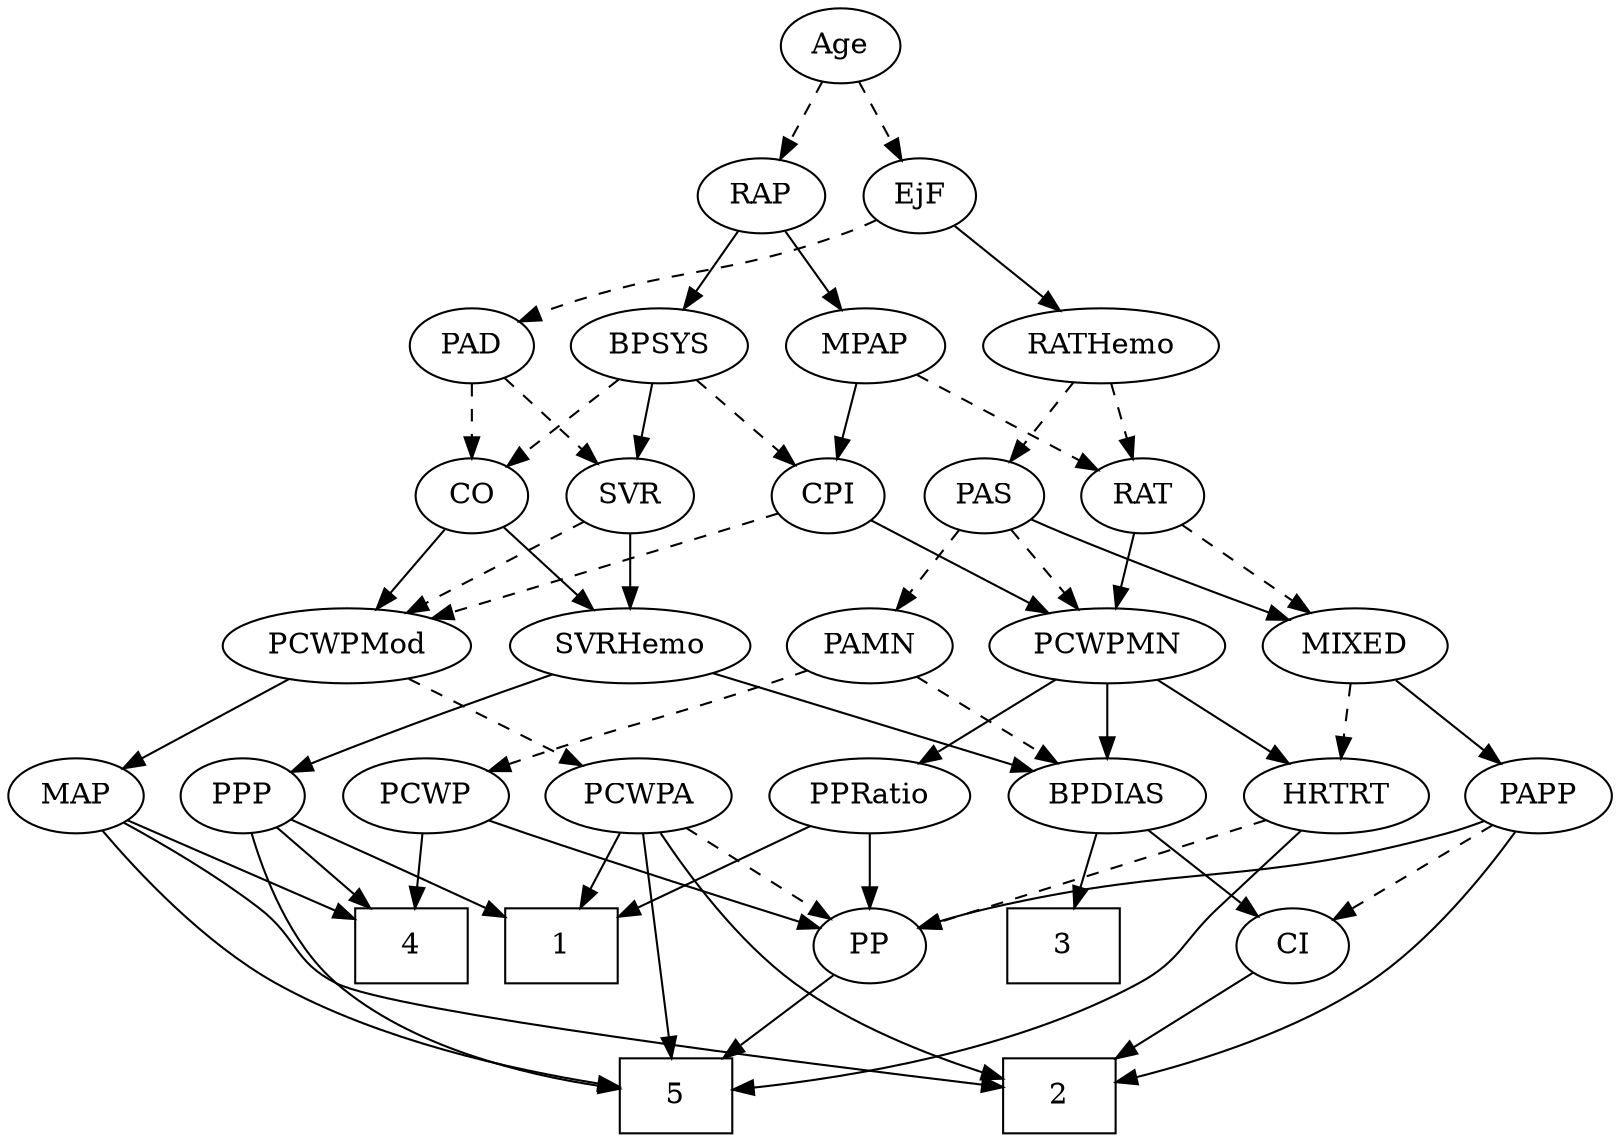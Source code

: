 strict digraph {
	graph [bb="0,0,702.39,540"];
	node [label="\N"];
	1	[height=0.5,
		pos="447.85,90",
		shape=box,
		width=0.75];
	2	[height=0.5,
		pos="255.85,18",
		shape=box,
		width=0.75];
	3	[height=0.5,
		pos="239.85,90",
		shape=box,
		width=0.75];
	4	[height=0.5,
		pos="595.85,90",
		shape=box,
		width=0.75];
	5	[height=0.5,
		pos="502.85,18",
		shape=box,
		width=0.75];
	Age	[height=0.5,
		pos="378.85,522",
		width=0.75];
	EjF	[height=0.5,
		pos="415.85,450",
		width=0.75];
	Age -> EjF	[pos="e,407.31,467.15 387.43,504.76 391.91,496.28 397.5,485.71 402.53,476.2",
		style=dashed];
	RAP	[height=0.5,
		pos="342.85,450",
		width=0.77632];
	Age -> RAP	[pos="e,351.4,467.63 370.5,504.76 366.2,496.4 360.86,486.02 356.02,476.61",
		style=dashed];
	PAD	[height=0.5,
		pos="515.85,378",
		width=0.79437];
	EjF -> PAD	[pos="e,497.45,391.88 433.73,436.49 449.03,425.77 471.31,410.18 488.8,397.93",
		style=dashed];
	RATHemo	[height=0.5,
		pos="326.85,378",
		width=1.3721];
	EjF -> RATHemo	[pos="e,346.62,394.55 399.11,435.83 386.65,426.03 369.35,412.43 354.81,400.99",
		style=solid];
	MPAP	[height=0.5,
		pos="224.85,378",
		width=0.97491];
	RAP -> MPAP	[pos="e,246.97,392.13 322.83,437.13 304.42,426.2 276.84,409.84 255.63,397.26",
		style=solid];
	BPSYS	[height=0.5,
		pos="431.85,378",
		width=1.0471];
	RAP -> BPSYS	[pos="e,413.2,393.66 360.01,435.5 372.76,425.47 390.4,411.6 405.01,400.11",
		style=solid];
	MIXED	[height=0.5,
		pos="120.85,234",
		width=1.1193];
	PAPP	[height=0.5,
		pos="31.847,162",
		width=0.88464];
	MIXED -> PAPP	[pos="e,49.609,176.97 101.54,217.81 88.75,207.75 71.827,194.44 57.86,183.46",
		style=solid];
	HRTRT	[height=0.5,
		pos="120.85,162",
		width=1.1013];
	MIXED -> HRTRT	[pos="e,120.85,180.1 120.85,215.7 120.85,207.98 120.85,198.71 120.85,190.11",
		style=dashed];
	CPI	[height=0.5,
		pos="369.85,306",
		width=0.75];
	MPAP -> CPI	[pos="e,348.44,317.33 249.44,365.13 274.2,353.17 312.44,334.71 339.16,321.81",
		style=solid];
	RAT	[height=0.5,
		pos="224.85,306",
		width=0.75827];
	MPAP -> RAT	[pos="e,224.85,324.1 224.85,359.7 224.85,351.98 224.85,342.71 224.85,334.11",
		style=dashed];
	CO	[height=0.5,
		pos="515.85,306",
		width=0.75];
	BPSYS -> CO	[pos="e,499.64,320.5 450.07,361.81 462.3,351.62 478.54,338.09 491.82,327.02",
		style=dashed];
	BPSYS -> CPI	[pos="e,383.01,321.86 417.78,361.12 409.47,351.73 398.81,339.7 389.66,329.36",
		style=dashed];
	SVR	[height=0.5,
		pos="442.85,306",
		width=0.77632];
	BPSYS -> SVR	[pos="e,440.16,324.1 434.57,359.7 435.78,351.98 437.24,342.71 438.59,334.11",
		style=solid];
	PAD -> CO	[pos="e,515.85,324.1 515.85,359.7 515.85,351.98 515.85,342.71 515.85,334.11",
		style=dashed];
	PAD -> SVR	[pos="e,457.95,321.49 500.72,362.5 490.54,352.73 476.94,339.69 465.48,328.7",
		style=dashed];
	PCWPMod	[height=0.5,
		pos="442.85,234",
		width=1.4443];
	CO -> PCWPMod	[pos="e,459.64,251.1 501.07,290.83 491.33,281.49 478.33,269.02 467.08,258.24",
		style=solid];
	SVRHemo	[height=0.5,
		pos="562.85,234",
		width=1.3902];
	CO -> SVRHemo	[pos="e,551.57,251.8 526.51,289.12 532.24,280.59 539.42,269.89 545.89,260.25",
		style=solid];
	PAS	[height=0.5,
		pos="296.85,306",
		width=0.75];
	PAS -> MIXED	[pos="e,151.44,245.79 275.65,294.65 270.82,292.39 265.68,290.05 260.85,288 227.57,273.87 189.12,259.45 160.95,249.22",
		style=solid];
	PAMN	[height=0.5,
		pos="332.85,234",
		width=1.011];
	PAS -> PAMN	[pos="e,324.29,251.63 305.2,288.76 309.5,280.4 314.84,270.02 319.68,260.61",
		style=dashed];
	PCWPMN	[height=0.5,
		pos="228.85,234",
		width=1.3902];
	PAS -> PCWPMN	[pos="e,244.58,251.2 282.76,290.5 273.8,281.28 262.01,269.14 251.73,258.56",
		style=dashed];
	BPDIAS	[height=0.5,
		pos="220.85,162",
		width=1.1735];
	PAMN -> BPDIAS	[pos="e,243.92,177.42 311.25,219.5 294.57,209.08 271.24,194.49 252.45,182.75",
		style=dashed];
	PCWP	[height=0.5,
		pos="413.85,162",
		width=0.97491];
	PAMN -> PCWP	[pos="e,396.58,177.92 350.42,217.81 361.64,208.11 376.37,195.39 388.8,184.64",
		style=dashed];
	RATHemo -> PAS	[pos="e,304.04,323.79 319.59,360.05 316.12,351.97 311.9,342.12 308.04,333.11",
		style=dashed];
	RATHemo -> RAT	[pos="e,243.19,319.59 304.71,361.81 289.19,351.16 268.35,336.85 251.85,325.53",
		style=dashed];
	CPI -> PCWPMod	[pos="e,426.05,251.1 384.62,290.83 394.37,281.49 407.37,269.02 418.61,258.24",
		style=dashed];
	CPI -> PCWPMN	[pos="e,256.92,248.94 348.74,294.52 326.88,283.67 292.31,266.5 265.89,253.39",
		style=solid];
	RAT -> MIXED	[pos="e,142.15,249.34 206.25,292.49 190.79,282.08 168.49,267.07 150.55,254.99",
		style=dashed];
	RAT -> PCWPMN	[pos="e,227.87,252.1 225.84,287.7 226.28,279.98 226.81,270.71 227.3,262.11",
		style=solid];
	SVR -> PCWPMod	[pos="e,442.85,252.1 442.85,287.7 442.85,279.98 442.85,270.71 442.85,262.11",
		style=dashed];
	SVR -> SVRHemo	[pos="e,537.69,249.68 462.93,293.28 480.91,282.79 507.65,267.2 528.94,254.78",
		style=solid];
	PCWPA	[height=0.5,
		pos="508.85,162",
		width=1.1555];
	PCWPMod -> PCWPA	[pos="e,493.62,179.15 458.15,216.76 466.65,207.75 477.37,196.39 486.76,186.43",
		style=dashed];
	MAP	[height=0.5,
		pos="671.85,162",
		width=0.84854];
	PCWPMod -> MAP	[pos="e,648.36,173.58 481.97,222.1 536.26,206.96 628.23,181.27 631.85,180 634.21,179.17 636.64,178.27 639.07,177.33",
		style=solid];
	PCWPA -> 1	[pos="e,462.77,108.12 494.7,144.76 487.22,136.18 477.88,125.46 469.51,115.86",
		style=solid];
	PCWPA -> 2	[pos="e,283.19,31.442 482.86,147.84 463.06,137.56 435.3,122.62 411.85,108 388.3,93.324 384.63,86.29 360.85,72 338.79,58.744 313,45.694 \
292.5,35.86",
		style=solid];
	PCWPA -> 5	[pos="e,503.57,36.189 508.12,143.87 507.1,119.67 505.22,75.211 504,46.393",
		style=solid];
	PP	[height=0.5,
		pos="324.85,90",
		width=0.75];
	PCWPA -> PP	[pos="e,347.71,99.698 478.46,149.44 445.02,136.72 391.47,116.34 357.24,103.32",
		style=dashed];
	PCWPMN -> BPDIAS	[pos="e,222.8,180.1 226.87,215.7 225.99,207.98 224.93,198.71 223.95,190.11",
		style=solid];
	PPRatio	[height=0.5,
		pos="320.85,162",
		width=1.1013];
	PCWPMN -> PPRatio	[pos="e,301.43,177.77 249.26,217.46 262.28,207.57 279.29,194.62 293.46,183.83",
		style=solid];
	PCWPMN -> HRTRT	[pos="e,142.87,177.27 205.68,217.98 189.84,207.72 168.69,194.01 151.47,182.85",
		style=solid];
	SVRHemo -> BPDIAS	[pos="e,251.89,174.27 526.21,221.67 518.85,219.61 511.13,217.61 503.85,216 401.95,193.51 373.25,204.58 271.85,180 268.48,179.18 265.02,\
178.25 261.56,177.24",
		style=solid];
	PPP	[height=0.5,
		pos="595.85,162",
		width=0.75];
	SVRHemo -> PPP	[pos="e,588.16,179.31 570.84,216.05 574.74,207.77 579.53,197.62 583.86,188.42",
		style=solid];
	BPDIAS -> 3	[pos="e,235.16,108.28 225.45,144.05 227.56,136.26 230.12,126.82 232.5,118.08",
		style=solid];
	CI	[height=0.5,
		pos="129.85,90",
		width=0.75];
	BPDIAS -> CI	[pos="e,146.8,104.04 201.1,145.81 187.56,135.39 169.47,121.48 154.91,110.28",
		style=solid];
	MAP -> 2	[pos="e,282.88,21.299 669.21,143.83 665.08,123.26 655.01,89.397 631.85,72 604.97,51.815 382.32,30.157 292.86,22.181",
		style=solid];
	MAP -> 4	[pos="e,614.53,108.2 656.1,146.5 646.28,137.45 633.4,125.59 622.07,115.15",
		style=solid];
	MAP -> 5	[pos="e,530.04,19.249 675.64,143.94 678.93,124.4 680.95,92.465 664.85,72 635.16,34.265 578.03,23.072 540.17,19.935",
		style=solid];
	PP -> 5	[pos="e,475.66,29.691 347.75,79.992 377.71,68.212 430.54,47.434 466.12,33.444",
		style=solid];
	PPP -> 1	[pos="e,474.92,103.81 574.33,150.82 550.7,139.65 512.37,121.52 484.09,108.14",
		style=solid];
	PPP -> 4	[pos="e,595.85,108.1 595.85,143.7 595.85,135.98 595.85,126.71 595.85,118.11",
		style=solid];
	PPP -> 5	[pos="e,513.64,36.15 585.02,145.31 577.82,134.8 568.18,120.63 559.85,108 545.91,86.871 530.44,62.669 519.14,44.842",
		style=solid];
	PPRatio -> 1	[pos="e,420.67,105.98 345.03,147.67 363.93,137.26 390.47,122.62 411.86,110.84",
		style=solid];
	PPRatio -> PP	[pos="e,323.87,108.1 321.84,143.7 322.28,135.98 322.81,126.71 323.3,118.11",
		style=solid];
	PCWP -> 4	[pos="e,568.61,101.44 441.31,150.38 446.78,148.27 452.5,146.06 457.85,144 492.23,130.75 531.45,115.7 559.27,105.02",
		style=solid];
	PCWP -> PP	[pos="e,341.76,104.3 395.41,146.5 382.21,136.12 364.3,122.03 349.82,110.64",
		style=solid];
	CI -> 2	[pos="e,228.6,34.136 150.09,77.753 168.8,67.359 197.03,51.674 219.63,39.123",
		style=solid];
	PAPP -> 2	[pos="e,228.76,22.469 39.267,144.43 49.023,124.47 68.005,91.211 93.847,72 131.08,44.321 183.47,30.666 218.49,24.239",
		style=solid];
	PAPP -> PP	[pos="e,301.65,99.897 55.635,149.85 60.893,147.68 66.494,145.59 71.847,144 160.12,117.83 186.74,131.16 275.85,108 281.18,106.61 286.77,\
104.92 292.19,103.14",
		style=solid];
	PAPP -> CI	[pos="e,112,103.75 50.743,147.5 65.804,136.74 87.062,121.56 103.75,109.64",
		style=dashed];
	HRTRT -> 5	[pos="e,475.81,18.235 134.82,144.94 156.17,120.59 195.31,76.641 203.85,72 289.1,25.666 406.31,18.56 465.47,18.226",
		style=solid];
	HRTRT -> PP	[pos="e,301.43,99.159 151.42,150.36 157.52,148.24 163.89,146.05 169.85,144 216.91,127.85 228.79,124.15 275.85,108 281.06,106.21 286.59,\
104.3 291.98,102.44",
		style=dashed];
}
